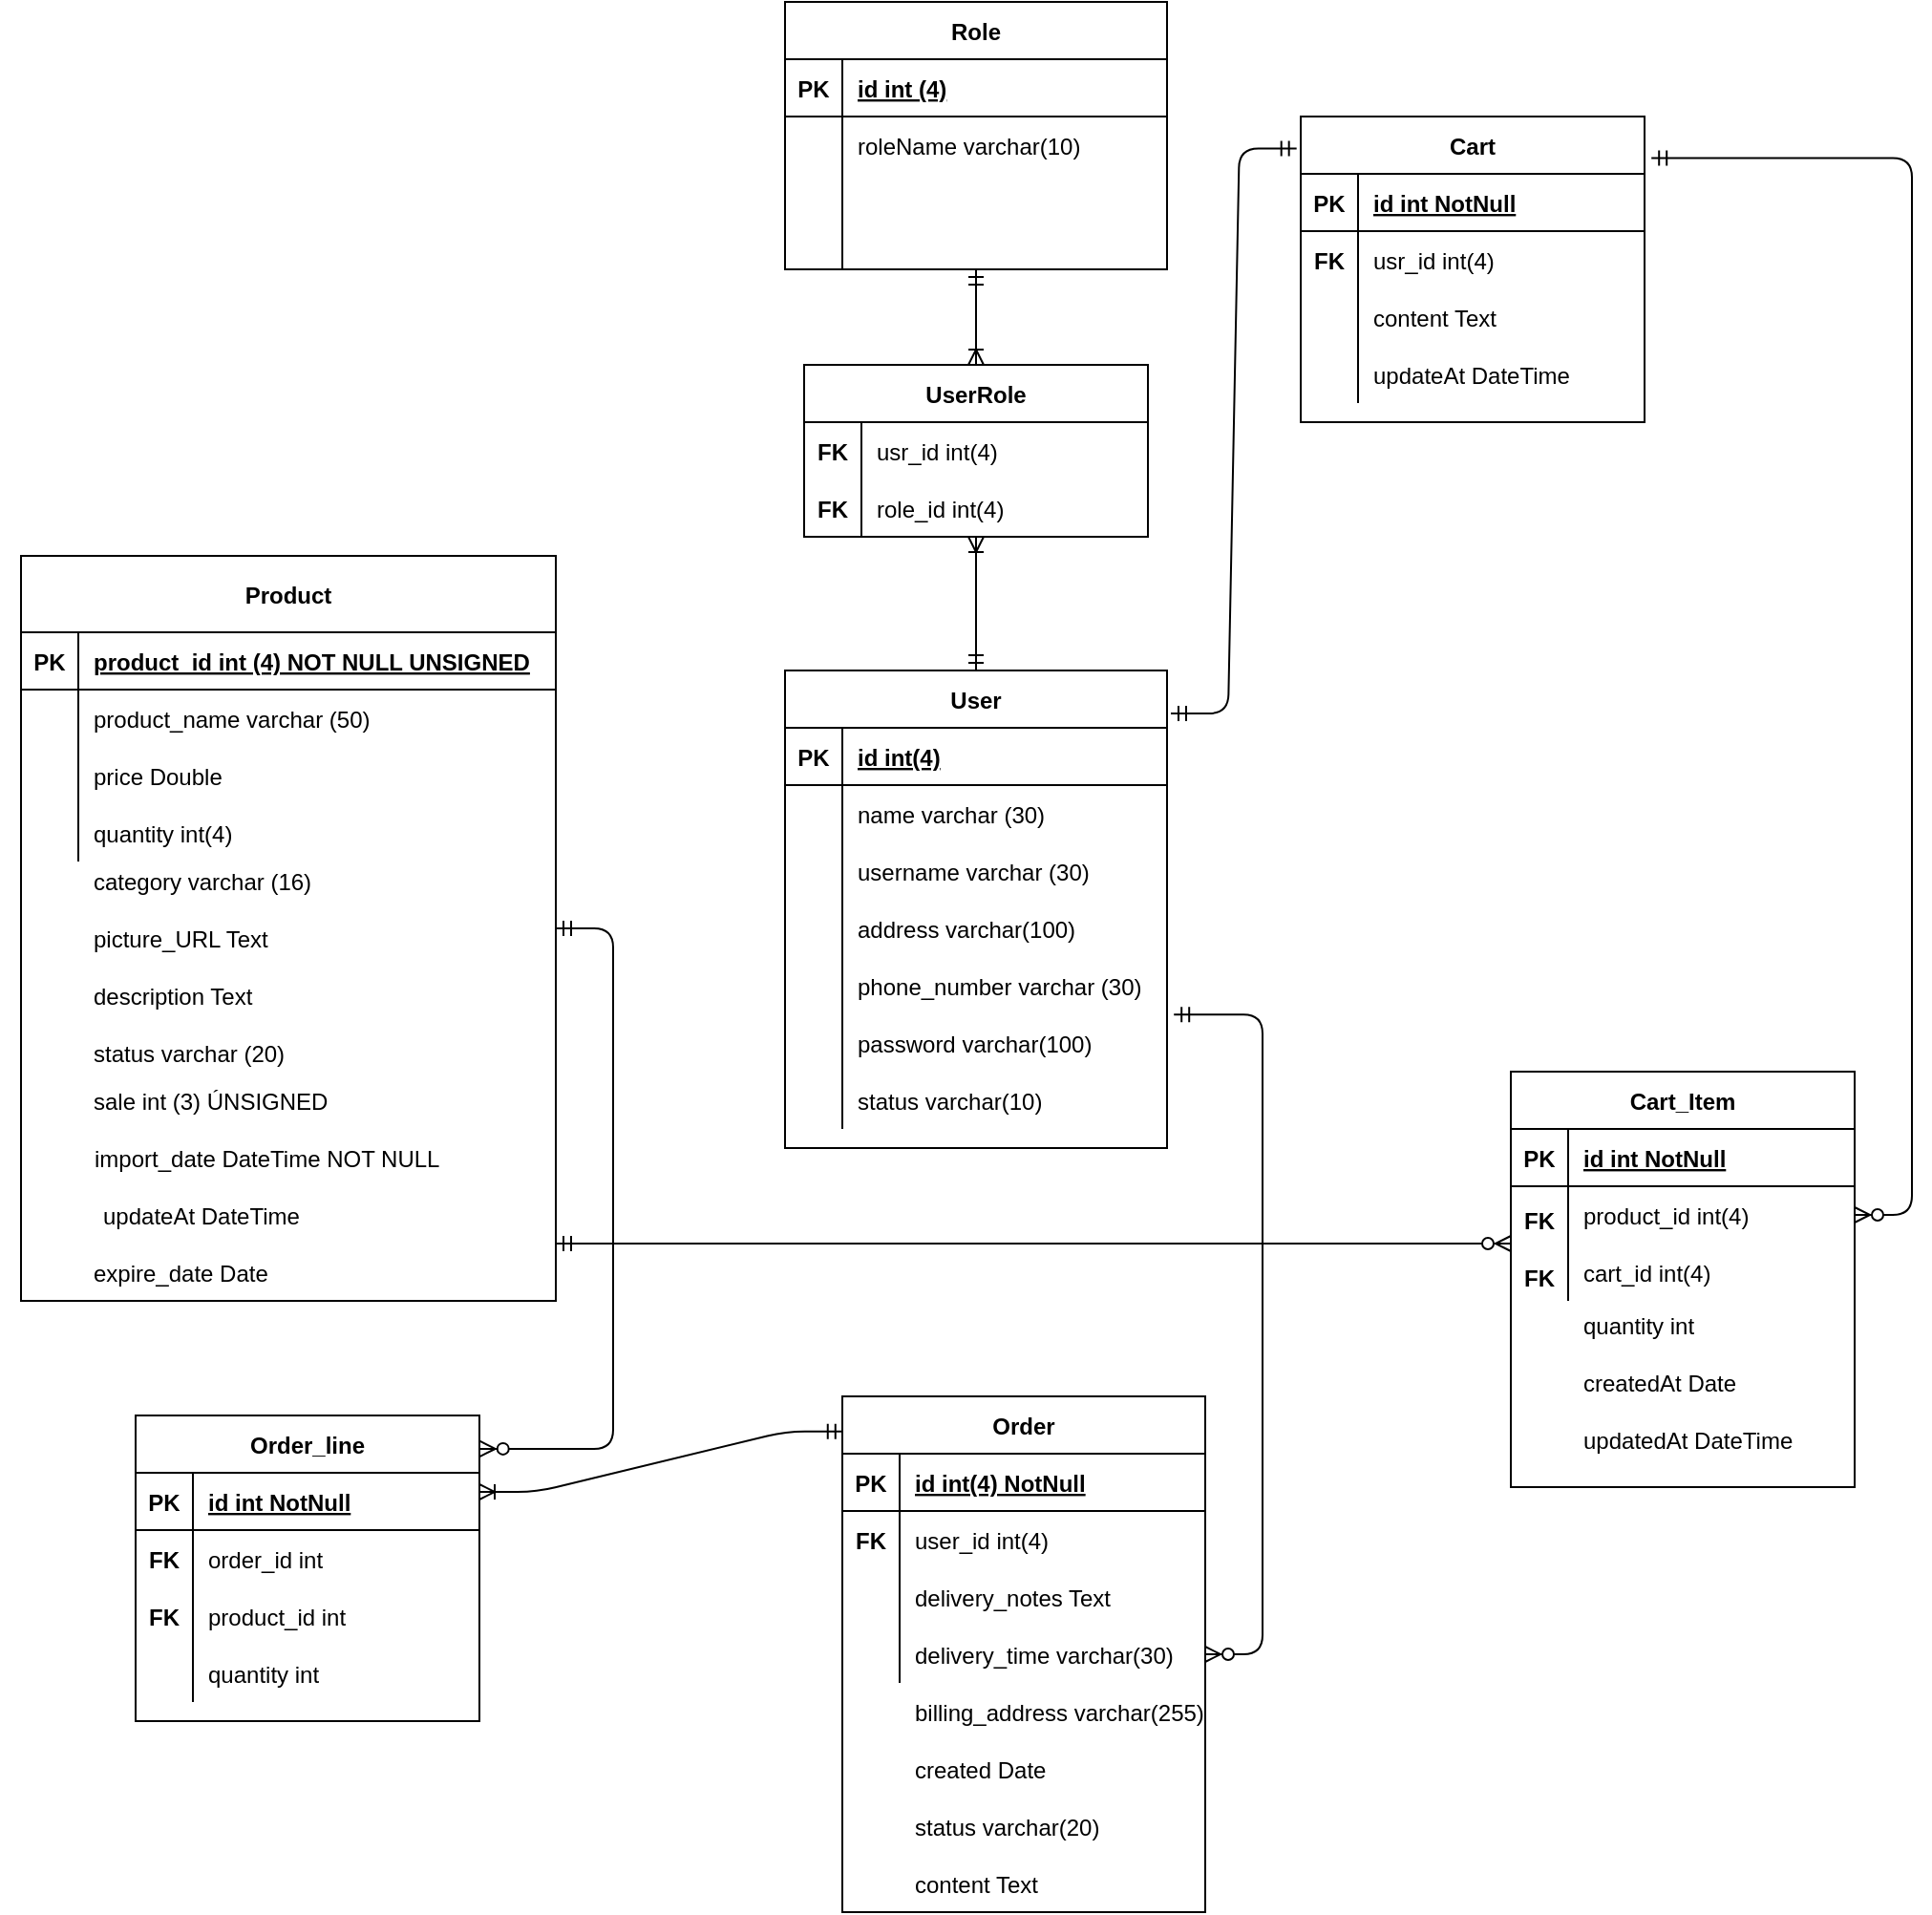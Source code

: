 <mxfile version="14.4.8" type="github">
  <diagram id="0-J5RG3UYTVKZQoFmTak" name="Page-1">
    <mxGraphModel dx="828" dy="363" grid="1" gridSize="10" guides="1" tooltips="1" connect="1" arrows="1" fold="1" page="1" pageScale="1" pageWidth="850" pageHeight="1100" math="0" shadow="0">
      <root>
        <mxCell id="0" />
        <mxCell id="1" parent="0" />
        <mxCell id="uGrmN0lt_vAjJPZEbHZI-1" value="UserRole" style="shape=table;startSize=30;container=1;collapsible=1;childLayout=tableLayout;fixedRows=1;rowLines=0;fontStyle=1;align=center;resizeLast=1;" parent="1" vertex="1">
          <mxGeometry x="550" y="260" width="180" height="90" as="geometry" />
        </mxCell>
        <mxCell id="uGrmN0lt_vAjJPZEbHZI-2" value="" style="shape=partialRectangle;collapsible=0;dropTarget=0;pointerEvents=0;fillColor=none;top=0;left=0;bottom=0;right=0;points=[[0,0.5],[1,0.5]];portConstraint=eastwest;" parent="uGrmN0lt_vAjJPZEbHZI-1" vertex="1">
          <mxGeometry y="30" width="180" height="30" as="geometry" />
        </mxCell>
        <mxCell id="uGrmN0lt_vAjJPZEbHZI-3" value="" style="shape=partialRectangle;connectable=0;fillColor=none;top=0;left=0;bottom=0;right=0;editable=1;overflow=hidden;" parent="uGrmN0lt_vAjJPZEbHZI-2" vertex="1">
          <mxGeometry width="30" height="30" as="geometry" />
        </mxCell>
        <mxCell id="uGrmN0lt_vAjJPZEbHZI-4" value="usr_id int(4)" style="shape=partialRectangle;connectable=0;fillColor=none;top=0;left=0;bottom=0;right=0;align=left;spacingLeft=6;overflow=hidden;" parent="uGrmN0lt_vAjJPZEbHZI-2" vertex="1">
          <mxGeometry x="30" width="150" height="30" as="geometry" />
        </mxCell>
        <mxCell id="uGrmN0lt_vAjJPZEbHZI-5" value="" style="shape=partialRectangle;collapsible=0;dropTarget=0;pointerEvents=0;fillColor=none;top=0;left=0;bottom=0;right=0;points=[[0,0.5],[1,0.5]];portConstraint=eastwest;" parent="uGrmN0lt_vAjJPZEbHZI-1" vertex="1">
          <mxGeometry y="60" width="180" height="30" as="geometry" />
        </mxCell>
        <mxCell id="uGrmN0lt_vAjJPZEbHZI-6" value="" style="shape=partialRectangle;connectable=0;fillColor=none;top=0;left=0;bottom=0;right=0;editable=1;overflow=hidden;" parent="uGrmN0lt_vAjJPZEbHZI-5" vertex="1">
          <mxGeometry width="30" height="30" as="geometry" />
        </mxCell>
        <mxCell id="uGrmN0lt_vAjJPZEbHZI-7" value="role_id int(4)" style="shape=partialRectangle;connectable=0;fillColor=none;top=0;left=0;bottom=0;right=0;align=left;spacingLeft=6;overflow=hidden;" parent="uGrmN0lt_vAjJPZEbHZI-5" vertex="1">
          <mxGeometry x="30" width="150" height="30" as="geometry" />
        </mxCell>
        <mxCell id="uGrmN0lt_vAjJPZEbHZI-8" value="User" style="shape=table;startSize=30;container=1;collapsible=1;childLayout=tableLayout;fixedRows=1;rowLines=0;fontStyle=1;align=center;resizeLast=1;" parent="1" vertex="1">
          <mxGeometry x="540" y="420" width="200" height="250" as="geometry" />
        </mxCell>
        <mxCell id="uGrmN0lt_vAjJPZEbHZI-9" value="" style="shape=partialRectangle;collapsible=0;dropTarget=0;pointerEvents=0;fillColor=none;top=0;left=0;bottom=1;right=0;points=[[0,0.5],[1,0.5]];portConstraint=eastwest;" parent="uGrmN0lt_vAjJPZEbHZI-8" vertex="1">
          <mxGeometry y="30" width="200" height="30" as="geometry" />
        </mxCell>
        <mxCell id="uGrmN0lt_vAjJPZEbHZI-10" value="PK" style="shape=partialRectangle;connectable=0;fillColor=none;top=0;left=0;bottom=0;right=0;fontStyle=1;overflow=hidden;" parent="uGrmN0lt_vAjJPZEbHZI-9" vertex="1">
          <mxGeometry width="30" height="30" as="geometry" />
        </mxCell>
        <mxCell id="uGrmN0lt_vAjJPZEbHZI-11" value="id int(4)" style="shape=partialRectangle;connectable=0;fillColor=none;top=0;left=0;bottom=0;right=0;align=left;spacingLeft=6;fontStyle=5;overflow=hidden;" parent="uGrmN0lt_vAjJPZEbHZI-9" vertex="1">
          <mxGeometry x="30" width="170" height="30" as="geometry" />
        </mxCell>
        <mxCell id="uGrmN0lt_vAjJPZEbHZI-12" value="" style="shape=partialRectangle;collapsible=0;dropTarget=0;pointerEvents=0;fillColor=none;top=0;left=0;bottom=0;right=0;points=[[0,0.5],[1,0.5]];portConstraint=eastwest;" parent="uGrmN0lt_vAjJPZEbHZI-8" vertex="1">
          <mxGeometry y="60" width="200" height="30" as="geometry" />
        </mxCell>
        <mxCell id="uGrmN0lt_vAjJPZEbHZI-13" value="" style="shape=partialRectangle;connectable=0;fillColor=none;top=0;left=0;bottom=0;right=0;editable=1;overflow=hidden;" parent="uGrmN0lt_vAjJPZEbHZI-12" vertex="1">
          <mxGeometry width="30" height="30" as="geometry" />
        </mxCell>
        <mxCell id="uGrmN0lt_vAjJPZEbHZI-14" value="name varchar (30)" style="shape=partialRectangle;connectable=0;fillColor=none;top=0;left=0;bottom=0;right=0;align=left;spacingLeft=6;overflow=hidden;" parent="uGrmN0lt_vAjJPZEbHZI-12" vertex="1">
          <mxGeometry x="30" width="170" height="30" as="geometry" />
        </mxCell>
        <mxCell id="GQLAzm2KaXVnnok6Bk7_-1" value="" style="shape=partialRectangle;collapsible=0;dropTarget=0;pointerEvents=0;fillColor=none;top=0;left=0;bottom=0;right=0;points=[[0,0.5],[1,0.5]];portConstraint=eastwest;" vertex="1" parent="uGrmN0lt_vAjJPZEbHZI-8">
          <mxGeometry y="90" width="200" height="30" as="geometry" />
        </mxCell>
        <mxCell id="GQLAzm2KaXVnnok6Bk7_-2" value="" style="shape=partialRectangle;connectable=0;fillColor=none;top=0;left=0;bottom=0;right=0;editable=1;overflow=hidden;" vertex="1" parent="GQLAzm2KaXVnnok6Bk7_-1">
          <mxGeometry width="30" height="30" as="geometry" />
        </mxCell>
        <mxCell id="GQLAzm2KaXVnnok6Bk7_-3" value="username varchar (30)" style="shape=partialRectangle;connectable=0;fillColor=none;top=0;left=0;bottom=0;right=0;align=left;spacingLeft=6;overflow=hidden;" vertex="1" parent="GQLAzm2KaXVnnok6Bk7_-1">
          <mxGeometry x="30" width="170" height="30" as="geometry" />
        </mxCell>
        <mxCell id="uGrmN0lt_vAjJPZEbHZI-15" value="" style="shape=partialRectangle;collapsible=0;dropTarget=0;pointerEvents=0;fillColor=none;top=0;left=0;bottom=0;right=0;points=[[0,0.5],[1,0.5]];portConstraint=eastwest;" parent="uGrmN0lt_vAjJPZEbHZI-8" vertex="1">
          <mxGeometry y="120" width="200" height="30" as="geometry" />
        </mxCell>
        <mxCell id="uGrmN0lt_vAjJPZEbHZI-16" value="" style="shape=partialRectangle;connectable=0;fillColor=none;top=0;left=0;bottom=0;right=0;editable=1;overflow=hidden;" parent="uGrmN0lt_vAjJPZEbHZI-15" vertex="1">
          <mxGeometry width="30" height="30" as="geometry" />
        </mxCell>
        <mxCell id="uGrmN0lt_vAjJPZEbHZI-17" value="address varchar(100)" style="shape=partialRectangle;connectable=0;fillColor=none;top=0;left=0;bottom=0;right=0;align=left;spacingLeft=6;overflow=hidden;" parent="uGrmN0lt_vAjJPZEbHZI-15" vertex="1">
          <mxGeometry x="30" width="170" height="30" as="geometry" />
        </mxCell>
        <mxCell id="uGrmN0lt_vAjJPZEbHZI-18" value="" style="shape=partialRectangle;collapsible=0;dropTarget=0;pointerEvents=0;fillColor=none;top=0;left=0;bottom=0;right=0;points=[[0,0.5],[1,0.5]];portConstraint=eastwest;" parent="uGrmN0lt_vAjJPZEbHZI-8" vertex="1">
          <mxGeometry y="150" width="200" height="30" as="geometry" />
        </mxCell>
        <mxCell id="uGrmN0lt_vAjJPZEbHZI-19" value="" style="shape=partialRectangle;connectable=0;fillColor=none;top=0;left=0;bottom=0;right=0;editable=1;overflow=hidden;" parent="uGrmN0lt_vAjJPZEbHZI-18" vertex="1">
          <mxGeometry width="30" height="30" as="geometry" />
        </mxCell>
        <mxCell id="uGrmN0lt_vAjJPZEbHZI-20" value="phone_number varchar (30)" style="shape=partialRectangle;connectable=0;fillColor=none;top=0;left=0;bottom=0;right=0;align=left;spacingLeft=6;overflow=hidden;" parent="uGrmN0lt_vAjJPZEbHZI-18" vertex="1">
          <mxGeometry x="30" width="170" height="30" as="geometry" />
        </mxCell>
        <mxCell id="GQLAzm2KaXVnnok6Bk7_-4" value="" style="shape=partialRectangle;collapsible=0;dropTarget=0;pointerEvents=0;fillColor=none;top=0;left=0;bottom=0;right=0;points=[[0,0.5],[1,0.5]];portConstraint=eastwest;" vertex="1" parent="uGrmN0lt_vAjJPZEbHZI-8">
          <mxGeometry y="180" width="200" height="30" as="geometry" />
        </mxCell>
        <mxCell id="GQLAzm2KaXVnnok6Bk7_-5" value="" style="shape=partialRectangle;connectable=0;fillColor=none;top=0;left=0;bottom=0;right=0;editable=1;overflow=hidden;" vertex="1" parent="GQLAzm2KaXVnnok6Bk7_-4">
          <mxGeometry width="30" height="30" as="geometry" />
        </mxCell>
        <mxCell id="GQLAzm2KaXVnnok6Bk7_-6" value="password varchar(100)" style="shape=partialRectangle;connectable=0;fillColor=none;top=0;left=0;bottom=0;right=0;align=left;spacingLeft=6;overflow=hidden;" vertex="1" parent="GQLAzm2KaXVnnok6Bk7_-4">
          <mxGeometry x="30" width="170" height="30" as="geometry" />
        </mxCell>
        <mxCell id="GQLAzm2KaXVnnok6Bk7_-7" value="" style="shape=partialRectangle;collapsible=0;dropTarget=0;pointerEvents=0;fillColor=none;top=0;left=0;bottom=0;right=0;points=[[0,0.5],[1,0.5]];portConstraint=eastwest;" vertex="1" parent="uGrmN0lt_vAjJPZEbHZI-8">
          <mxGeometry y="210" width="200" height="30" as="geometry" />
        </mxCell>
        <mxCell id="GQLAzm2KaXVnnok6Bk7_-8" value="" style="shape=partialRectangle;connectable=0;fillColor=none;top=0;left=0;bottom=0;right=0;editable=1;overflow=hidden;" vertex="1" parent="GQLAzm2KaXVnnok6Bk7_-7">
          <mxGeometry width="30" height="30" as="geometry" />
        </mxCell>
        <mxCell id="GQLAzm2KaXVnnok6Bk7_-9" value="status varchar(10)" style="shape=partialRectangle;connectable=0;fillColor=none;top=0;left=0;bottom=0;right=0;align=left;spacingLeft=6;overflow=hidden;" vertex="1" parent="GQLAzm2KaXVnnok6Bk7_-7">
          <mxGeometry x="30" width="170" height="30" as="geometry" />
        </mxCell>
        <mxCell id="uGrmN0lt_vAjJPZEbHZI-21" value="Product" style="shape=table;startSize=40;container=1;collapsible=1;childLayout=tableLayout;fixedRows=1;rowLines=0;fontStyle=1;align=center;resizeLast=1;" parent="1" vertex="1">
          <mxGeometry x="140" y="360" width="280" height="390" as="geometry" />
        </mxCell>
        <mxCell id="uGrmN0lt_vAjJPZEbHZI-22" value="" style="shape=partialRectangle;collapsible=0;dropTarget=0;pointerEvents=0;fillColor=none;top=0;left=0;bottom=1;right=0;points=[[0,0.5],[1,0.5]];portConstraint=eastwest;" parent="uGrmN0lt_vAjJPZEbHZI-21" vertex="1">
          <mxGeometry y="40" width="280" height="30" as="geometry" />
        </mxCell>
        <mxCell id="uGrmN0lt_vAjJPZEbHZI-23" value="PK" style="shape=partialRectangle;connectable=0;fillColor=none;top=0;left=0;bottom=0;right=0;fontStyle=1;overflow=hidden;" parent="uGrmN0lt_vAjJPZEbHZI-22" vertex="1">
          <mxGeometry width="30" height="30" as="geometry" />
        </mxCell>
        <mxCell id="uGrmN0lt_vAjJPZEbHZI-24" value="product_id int (4) NOT NULL UNSIGNED" style="shape=partialRectangle;connectable=0;fillColor=none;top=0;left=0;bottom=0;right=0;align=left;spacingLeft=6;fontStyle=5;overflow=hidden;" parent="uGrmN0lt_vAjJPZEbHZI-22" vertex="1">
          <mxGeometry x="30" width="250" height="30" as="geometry" />
        </mxCell>
        <mxCell id="uGrmN0lt_vAjJPZEbHZI-25" value="" style="shape=partialRectangle;collapsible=0;dropTarget=0;pointerEvents=0;fillColor=none;top=0;left=0;bottom=0;right=0;points=[[0,0.5],[1,0.5]];portConstraint=eastwest;" parent="uGrmN0lt_vAjJPZEbHZI-21" vertex="1">
          <mxGeometry y="70" width="280" height="30" as="geometry" />
        </mxCell>
        <mxCell id="uGrmN0lt_vAjJPZEbHZI-26" value="" style="shape=partialRectangle;connectable=0;fillColor=none;top=0;left=0;bottom=0;right=0;editable=1;overflow=hidden;" parent="uGrmN0lt_vAjJPZEbHZI-25" vertex="1">
          <mxGeometry width="30" height="30" as="geometry" />
        </mxCell>
        <mxCell id="uGrmN0lt_vAjJPZEbHZI-27" value="product_name varchar (50)" style="shape=partialRectangle;connectable=0;fillColor=none;top=0;left=0;bottom=0;right=0;align=left;spacingLeft=6;overflow=hidden;" parent="uGrmN0lt_vAjJPZEbHZI-25" vertex="1">
          <mxGeometry x="30" width="250" height="30" as="geometry" />
        </mxCell>
        <mxCell id="uGrmN0lt_vAjJPZEbHZI-28" value="" style="shape=partialRectangle;collapsible=0;dropTarget=0;pointerEvents=0;fillColor=none;top=0;left=0;bottom=0;right=0;points=[[0,0.5],[1,0.5]];portConstraint=eastwest;" parent="uGrmN0lt_vAjJPZEbHZI-21" vertex="1">
          <mxGeometry y="100" width="280" height="30" as="geometry" />
        </mxCell>
        <mxCell id="uGrmN0lt_vAjJPZEbHZI-29" value="" style="shape=partialRectangle;connectable=0;fillColor=none;top=0;left=0;bottom=0;right=0;editable=1;overflow=hidden;" parent="uGrmN0lt_vAjJPZEbHZI-28" vertex="1">
          <mxGeometry width="30" height="30" as="geometry" />
        </mxCell>
        <mxCell id="uGrmN0lt_vAjJPZEbHZI-30" value="price Double" style="shape=partialRectangle;connectable=0;fillColor=none;top=0;left=0;bottom=0;right=0;align=left;spacingLeft=6;overflow=hidden;" parent="uGrmN0lt_vAjJPZEbHZI-28" vertex="1">
          <mxGeometry x="30" width="250" height="30" as="geometry" />
        </mxCell>
        <mxCell id="uGrmN0lt_vAjJPZEbHZI-31" value="" style="shape=partialRectangle;collapsible=0;dropTarget=0;pointerEvents=0;fillColor=none;top=0;left=0;bottom=0;right=0;points=[[0,0.5],[1,0.5]];portConstraint=eastwest;" parent="uGrmN0lt_vAjJPZEbHZI-21" vertex="1">
          <mxGeometry y="130" width="280" height="30" as="geometry" />
        </mxCell>
        <mxCell id="uGrmN0lt_vAjJPZEbHZI-32" value="" style="shape=partialRectangle;connectable=0;fillColor=none;top=0;left=0;bottom=0;right=0;editable=1;overflow=hidden;" parent="uGrmN0lt_vAjJPZEbHZI-31" vertex="1">
          <mxGeometry width="30" height="30" as="geometry" />
        </mxCell>
        <mxCell id="uGrmN0lt_vAjJPZEbHZI-33" value="quantity int(4)" style="shape=partialRectangle;connectable=0;fillColor=none;top=0;left=0;bottom=0;right=0;align=left;spacingLeft=6;overflow=hidden;" parent="uGrmN0lt_vAjJPZEbHZI-31" vertex="1">
          <mxGeometry x="30" width="250" height="30" as="geometry" />
        </mxCell>
        <mxCell id="uGrmN0lt_vAjJPZEbHZI-34" value="" style="shape=partialRectangle;collapsible=0;dropTarget=0;pointerEvents=0;fillColor=none;top=0;left=0;bottom=0;right=0;points=[[0,0.5],[1,0.5]];portConstraint=eastwest;" parent="1" vertex="1">
          <mxGeometry x="140" y="515" width="200" height="30" as="geometry" />
        </mxCell>
        <mxCell id="uGrmN0lt_vAjJPZEbHZI-35" value="" style="shape=partialRectangle;connectable=0;fillColor=none;top=0;left=0;bottom=0;right=0;editable=1;overflow=hidden;" parent="uGrmN0lt_vAjJPZEbHZI-34" vertex="1">
          <mxGeometry width="30" height="30" as="geometry" />
        </mxCell>
        <mxCell id="uGrmN0lt_vAjJPZEbHZI-36" value="category varchar (16)" style="shape=partialRectangle;connectable=0;fillColor=none;top=0;left=0;bottom=0;right=0;align=left;spacingLeft=6;overflow=hidden;" parent="uGrmN0lt_vAjJPZEbHZI-34" vertex="1">
          <mxGeometry x="30" width="170" height="30" as="geometry" />
        </mxCell>
        <mxCell id="uGrmN0lt_vAjJPZEbHZI-37" value="" style="shape=partialRectangle;collapsible=0;dropTarget=0;pointerEvents=0;fillColor=none;top=0;left=0;bottom=0;right=0;points=[[0,0.5],[1,0.5]];portConstraint=eastwest;" parent="1" vertex="1">
          <mxGeometry x="130" y="660" width="270" height="30" as="geometry" />
        </mxCell>
        <mxCell id="uGrmN0lt_vAjJPZEbHZI-38" value="" style="shape=partialRectangle;connectable=0;fillColor=none;top=0;left=0;bottom=0;right=0;editable=1;overflow=hidden;" parent="uGrmN0lt_vAjJPZEbHZI-37" vertex="1">
          <mxGeometry width="40.5" height="30" as="geometry" />
        </mxCell>
        <mxCell id="uGrmN0lt_vAjJPZEbHZI-39" value="import_date DateTime NOT NULL" style="shape=partialRectangle;connectable=0;fillColor=none;top=0;left=0;bottom=0;right=0;align=left;spacingLeft=6;overflow=hidden;" parent="uGrmN0lt_vAjJPZEbHZI-37" vertex="1">
          <mxGeometry x="40.5" width="229.5" height="30" as="geometry" />
        </mxCell>
        <mxCell id="uGrmN0lt_vAjJPZEbHZI-40" value="" style="shape=partialRectangle;collapsible=0;dropTarget=0;pointerEvents=0;fillColor=none;top=0;left=0;bottom=0;right=0;points=[[0,0.5],[1,0.5]];portConstraint=eastwest;" parent="1" vertex="1">
          <mxGeometry x="140" y="720" width="200" height="30" as="geometry" />
        </mxCell>
        <mxCell id="uGrmN0lt_vAjJPZEbHZI-41" value="" style="shape=partialRectangle;connectable=0;fillColor=none;top=0;left=0;bottom=0;right=0;editable=1;overflow=hidden;" parent="uGrmN0lt_vAjJPZEbHZI-40" vertex="1">
          <mxGeometry width="30" height="30" as="geometry" />
        </mxCell>
        <mxCell id="uGrmN0lt_vAjJPZEbHZI-42" value="expire_date Date" style="shape=partialRectangle;connectable=0;fillColor=none;top=0;left=0;bottom=0;right=0;align=left;spacingLeft=6;overflow=hidden;" parent="uGrmN0lt_vAjJPZEbHZI-40" vertex="1">
          <mxGeometry x="30" width="170" height="30" as="geometry" />
        </mxCell>
        <mxCell id="uGrmN0lt_vAjJPZEbHZI-43" value="" style="shape=partialRectangle;collapsible=0;dropTarget=0;pointerEvents=0;fillColor=none;top=0;left=0;bottom=0;right=0;points=[[0,0.5],[1,0.5]];portConstraint=eastwest;" parent="1" vertex="1">
          <mxGeometry x="140" y="665" width="200" height="30" as="geometry" />
        </mxCell>
        <mxCell id="uGrmN0lt_vAjJPZEbHZI-44" value="" style="shape=partialRectangle;connectable=0;fillColor=none;top=0;left=0;bottom=0;right=0;editable=1;overflow=hidden;" parent="uGrmN0lt_vAjJPZEbHZI-43" vertex="1">
          <mxGeometry width="30" height="30" as="geometry" />
        </mxCell>
        <mxCell id="uGrmN0lt_vAjJPZEbHZI-45" value="Order" style="shape=table;startSize=30;container=1;collapsible=1;childLayout=tableLayout;fixedRows=1;rowLines=0;fontStyle=1;align=center;resizeLast=1;" parent="1" vertex="1">
          <mxGeometry x="570" y="800" width="190" height="270" as="geometry" />
        </mxCell>
        <mxCell id="uGrmN0lt_vAjJPZEbHZI-46" value="" style="shape=partialRectangle;collapsible=0;dropTarget=0;pointerEvents=0;fillColor=none;top=0;left=0;bottom=1;right=0;points=[[0,0.5],[1,0.5]];portConstraint=eastwest;" parent="uGrmN0lt_vAjJPZEbHZI-45" vertex="1">
          <mxGeometry y="30" width="190" height="30" as="geometry" />
        </mxCell>
        <mxCell id="uGrmN0lt_vAjJPZEbHZI-47" value="PK" style="shape=partialRectangle;connectable=0;fillColor=none;top=0;left=0;bottom=0;right=0;fontStyle=1;overflow=hidden;" parent="uGrmN0lt_vAjJPZEbHZI-46" vertex="1">
          <mxGeometry width="30" height="30" as="geometry" />
        </mxCell>
        <mxCell id="uGrmN0lt_vAjJPZEbHZI-48" value="id int(4) NotNull" style="shape=partialRectangle;connectable=0;fillColor=none;top=0;left=0;bottom=0;right=0;align=left;spacingLeft=6;fontStyle=5;overflow=hidden;" parent="uGrmN0lt_vAjJPZEbHZI-46" vertex="1">
          <mxGeometry x="30" width="160" height="30" as="geometry" />
        </mxCell>
        <mxCell id="uGrmN0lt_vAjJPZEbHZI-49" value="" style="shape=partialRectangle;collapsible=0;dropTarget=0;pointerEvents=0;fillColor=none;top=0;left=0;bottom=0;right=0;points=[[0,0.5],[1,0.5]];portConstraint=eastwest;" parent="uGrmN0lt_vAjJPZEbHZI-45" vertex="1">
          <mxGeometry y="60" width="190" height="30" as="geometry" />
        </mxCell>
        <mxCell id="uGrmN0lt_vAjJPZEbHZI-50" value="" style="shape=partialRectangle;connectable=0;fillColor=none;top=0;left=0;bottom=0;right=0;editable=1;overflow=hidden;" parent="uGrmN0lt_vAjJPZEbHZI-49" vertex="1">
          <mxGeometry width="30" height="30" as="geometry" />
        </mxCell>
        <mxCell id="uGrmN0lt_vAjJPZEbHZI-51" value="user_id int(4)" style="shape=partialRectangle;connectable=0;fillColor=none;top=0;left=0;bottom=0;right=0;align=left;spacingLeft=6;overflow=hidden;" parent="uGrmN0lt_vAjJPZEbHZI-49" vertex="1">
          <mxGeometry x="30" width="160" height="30" as="geometry" />
        </mxCell>
        <mxCell id="uGrmN0lt_vAjJPZEbHZI-52" value="" style="shape=partialRectangle;collapsible=0;dropTarget=0;pointerEvents=0;fillColor=none;top=0;left=0;bottom=0;right=0;points=[[0,0.5],[1,0.5]];portConstraint=eastwest;" parent="uGrmN0lt_vAjJPZEbHZI-45" vertex="1">
          <mxGeometry y="90" width="190" height="30" as="geometry" />
        </mxCell>
        <mxCell id="uGrmN0lt_vAjJPZEbHZI-53" value="" style="shape=partialRectangle;connectable=0;fillColor=none;top=0;left=0;bottom=0;right=0;editable=1;overflow=hidden;" parent="uGrmN0lt_vAjJPZEbHZI-52" vertex="1">
          <mxGeometry width="30" height="30" as="geometry" />
        </mxCell>
        <mxCell id="uGrmN0lt_vAjJPZEbHZI-54" value="delivery_notes Text" style="shape=partialRectangle;connectable=0;fillColor=none;top=0;left=0;bottom=0;right=0;align=left;spacingLeft=6;overflow=hidden;" parent="uGrmN0lt_vAjJPZEbHZI-52" vertex="1">
          <mxGeometry x="30" width="160" height="30" as="geometry" />
        </mxCell>
        <mxCell id="uGrmN0lt_vAjJPZEbHZI-55" value="" style="shape=partialRectangle;collapsible=0;dropTarget=0;pointerEvents=0;fillColor=none;top=0;left=0;bottom=0;right=0;points=[[0,0.5],[1,0.5]];portConstraint=eastwest;" parent="uGrmN0lt_vAjJPZEbHZI-45" vertex="1">
          <mxGeometry y="120" width="190" height="30" as="geometry" />
        </mxCell>
        <mxCell id="uGrmN0lt_vAjJPZEbHZI-56" value="" style="shape=partialRectangle;connectable=0;fillColor=none;top=0;left=0;bottom=0;right=0;editable=1;overflow=hidden;" parent="uGrmN0lt_vAjJPZEbHZI-55" vertex="1">
          <mxGeometry width="30" height="30" as="geometry" />
        </mxCell>
        <mxCell id="uGrmN0lt_vAjJPZEbHZI-57" value="delivery_time varchar(30)" style="shape=partialRectangle;connectable=0;fillColor=none;top=0;left=0;bottom=0;right=0;align=left;spacingLeft=6;overflow=hidden;" parent="uGrmN0lt_vAjJPZEbHZI-55" vertex="1">
          <mxGeometry x="30" width="160" height="30" as="geometry" />
        </mxCell>
        <mxCell id="uGrmN0lt_vAjJPZEbHZI-58" value="" style="shape=partialRectangle;collapsible=0;dropTarget=0;pointerEvents=0;fillColor=none;top=0;left=0;bottom=0;right=0;points=[[0,0.5],[1,0.5]];portConstraint=eastwest;" parent="1" vertex="1">
          <mxGeometry x="570" y="980" width="190" height="30" as="geometry" />
        </mxCell>
        <mxCell id="uGrmN0lt_vAjJPZEbHZI-59" value="" style="shape=partialRectangle;connectable=0;fillColor=none;top=0;left=0;bottom=0;right=0;editable=1;overflow=hidden;" parent="uGrmN0lt_vAjJPZEbHZI-58" vertex="1">
          <mxGeometry width="30" height="30" as="geometry" />
        </mxCell>
        <mxCell id="uGrmN0lt_vAjJPZEbHZI-60" value="created Date" style="shape=partialRectangle;connectable=0;fillColor=none;top=0;left=0;bottom=0;right=0;align=left;spacingLeft=6;overflow=hidden;" parent="uGrmN0lt_vAjJPZEbHZI-58" vertex="1">
          <mxGeometry x="30" width="160" height="30" as="geometry" />
        </mxCell>
        <mxCell id="uGrmN0lt_vAjJPZEbHZI-61" value="Cart" style="shape=table;startSize=30;container=1;collapsible=1;childLayout=tableLayout;fixedRows=1;rowLines=0;fontStyle=1;align=center;resizeLast=1;" parent="1" vertex="1">
          <mxGeometry x="810" y="130" width="180" height="160" as="geometry" />
        </mxCell>
        <mxCell id="uGrmN0lt_vAjJPZEbHZI-62" value="" style="shape=partialRectangle;collapsible=0;dropTarget=0;pointerEvents=0;fillColor=none;top=0;left=0;bottom=1;right=0;points=[[0,0.5],[1,0.5]];portConstraint=eastwest;" parent="uGrmN0lt_vAjJPZEbHZI-61" vertex="1">
          <mxGeometry y="30" width="180" height="30" as="geometry" />
        </mxCell>
        <mxCell id="uGrmN0lt_vAjJPZEbHZI-63" value="PK" style="shape=partialRectangle;connectable=0;fillColor=none;top=0;left=0;bottom=0;right=0;fontStyle=1;overflow=hidden;" parent="uGrmN0lt_vAjJPZEbHZI-62" vertex="1">
          <mxGeometry width="30" height="30" as="geometry" />
        </mxCell>
        <mxCell id="uGrmN0lt_vAjJPZEbHZI-64" value="id int NotNull" style="shape=partialRectangle;connectable=0;fillColor=none;top=0;left=0;bottom=0;right=0;align=left;spacingLeft=6;fontStyle=5;overflow=hidden;" parent="uGrmN0lt_vAjJPZEbHZI-62" vertex="1">
          <mxGeometry x="30" width="150" height="30" as="geometry" />
        </mxCell>
        <mxCell id="uGrmN0lt_vAjJPZEbHZI-65" value="" style="shape=partialRectangle;collapsible=0;dropTarget=0;pointerEvents=0;fillColor=none;top=0;left=0;bottom=0;right=0;points=[[0,0.5],[1,0.5]];portConstraint=eastwest;" parent="uGrmN0lt_vAjJPZEbHZI-61" vertex="1">
          <mxGeometry y="60" width="180" height="30" as="geometry" />
        </mxCell>
        <mxCell id="uGrmN0lt_vAjJPZEbHZI-66" value="" style="shape=partialRectangle;connectable=0;fillColor=none;top=0;left=0;bottom=0;right=0;editable=1;overflow=hidden;" parent="uGrmN0lt_vAjJPZEbHZI-65" vertex="1">
          <mxGeometry width="30" height="30" as="geometry" />
        </mxCell>
        <mxCell id="uGrmN0lt_vAjJPZEbHZI-67" value="usr_id int(4)" style="shape=partialRectangle;connectable=0;fillColor=none;top=0;left=0;bottom=0;right=0;align=left;spacingLeft=6;overflow=hidden;" parent="uGrmN0lt_vAjJPZEbHZI-65" vertex="1">
          <mxGeometry x="30" width="150" height="30" as="geometry" />
        </mxCell>
        <mxCell id="uGrmN0lt_vAjJPZEbHZI-68" value="" style="shape=partialRectangle;collapsible=0;dropTarget=0;pointerEvents=0;fillColor=none;top=0;left=0;bottom=0;right=0;points=[[0,0.5],[1,0.5]];portConstraint=eastwest;" parent="uGrmN0lt_vAjJPZEbHZI-61" vertex="1">
          <mxGeometry y="90" width="180" height="30" as="geometry" />
        </mxCell>
        <mxCell id="uGrmN0lt_vAjJPZEbHZI-69" value="" style="shape=partialRectangle;connectable=0;fillColor=none;top=0;left=0;bottom=0;right=0;editable=1;overflow=hidden;" parent="uGrmN0lt_vAjJPZEbHZI-68" vertex="1">
          <mxGeometry width="30" height="30" as="geometry" />
        </mxCell>
        <mxCell id="uGrmN0lt_vAjJPZEbHZI-70" value="content Text" style="shape=partialRectangle;connectable=0;fillColor=none;top=0;left=0;bottom=0;right=0;align=left;spacingLeft=6;overflow=hidden;" parent="uGrmN0lt_vAjJPZEbHZI-68" vertex="1">
          <mxGeometry x="30" width="150" height="30" as="geometry" />
        </mxCell>
        <mxCell id="uGrmN0lt_vAjJPZEbHZI-71" value="" style="shape=partialRectangle;collapsible=0;dropTarget=0;pointerEvents=0;fillColor=none;top=0;left=0;bottom=0;right=0;points=[[0,0.5],[1,0.5]];portConstraint=eastwest;" parent="uGrmN0lt_vAjJPZEbHZI-61" vertex="1">
          <mxGeometry y="120" width="180" height="30" as="geometry" />
        </mxCell>
        <mxCell id="uGrmN0lt_vAjJPZEbHZI-72" value="" style="shape=partialRectangle;connectable=0;fillColor=none;top=0;left=0;bottom=0;right=0;editable=1;overflow=hidden;" parent="uGrmN0lt_vAjJPZEbHZI-71" vertex="1">
          <mxGeometry width="30" height="30" as="geometry" />
        </mxCell>
        <mxCell id="uGrmN0lt_vAjJPZEbHZI-73" value="updateAt DateTime" style="shape=partialRectangle;connectable=0;fillColor=none;top=0;left=0;bottom=0;right=0;align=left;spacingLeft=6;overflow=hidden;" parent="uGrmN0lt_vAjJPZEbHZI-71" vertex="1">
          <mxGeometry x="30" width="150" height="30" as="geometry" />
        </mxCell>
        <mxCell id="uGrmN0lt_vAjJPZEbHZI-74" value="Cart_Item" style="shape=table;startSize=30;container=1;collapsible=1;childLayout=tableLayout;fixedRows=1;rowLines=0;fontStyle=1;align=center;resizeLast=1;" parent="1" vertex="1">
          <mxGeometry x="920" y="630" width="180" height="217.5" as="geometry" />
        </mxCell>
        <mxCell id="uGrmN0lt_vAjJPZEbHZI-75" value="" style="shape=partialRectangle;collapsible=0;dropTarget=0;pointerEvents=0;fillColor=none;top=0;left=0;bottom=1;right=0;points=[[0,0.5],[1,0.5]];portConstraint=eastwest;" parent="uGrmN0lt_vAjJPZEbHZI-74" vertex="1">
          <mxGeometry y="30" width="180" height="30" as="geometry" />
        </mxCell>
        <mxCell id="uGrmN0lt_vAjJPZEbHZI-76" value="PK" style="shape=partialRectangle;connectable=0;fillColor=none;top=0;left=0;bottom=0;right=0;fontStyle=1;overflow=hidden;" parent="uGrmN0lt_vAjJPZEbHZI-75" vertex="1">
          <mxGeometry width="30" height="30" as="geometry" />
        </mxCell>
        <mxCell id="uGrmN0lt_vAjJPZEbHZI-77" value="id int NotNull" style="shape=partialRectangle;connectable=0;fillColor=none;top=0;left=0;bottom=0;right=0;align=left;spacingLeft=6;fontStyle=5;overflow=hidden;" parent="uGrmN0lt_vAjJPZEbHZI-75" vertex="1">
          <mxGeometry x="30" width="150" height="30" as="geometry" />
        </mxCell>
        <mxCell id="uGrmN0lt_vAjJPZEbHZI-78" value="" style="shape=partialRectangle;collapsible=0;dropTarget=0;pointerEvents=0;fillColor=none;top=0;left=0;bottom=0;right=0;points=[[0,0.5],[1,0.5]];portConstraint=eastwest;" parent="uGrmN0lt_vAjJPZEbHZI-74" vertex="1">
          <mxGeometry y="60" width="180" height="30" as="geometry" />
        </mxCell>
        <mxCell id="uGrmN0lt_vAjJPZEbHZI-79" value="" style="shape=partialRectangle;connectable=0;fillColor=none;top=0;left=0;bottom=0;right=0;editable=1;overflow=hidden;" parent="uGrmN0lt_vAjJPZEbHZI-78" vertex="1">
          <mxGeometry width="30" height="30" as="geometry" />
        </mxCell>
        <mxCell id="uGrmN0lt_vAjJPZEbHZI-80" value="product_id int(4)" style="shape=partialRectangle;connectable=0;fillColor=none;top=0;left=0;bottom=0;right=0;align=left;spacingLeft=6;overflow=hidden;" parent="uGrmN0lt_vAjJPZEbHZI-78" vertex="1">
          <mxGeometry x="30" width="150" height="30" as="geometry" />
        </mxCell>
        <mxCell id="uGrmN0lt_vAjJPZEbHZI-81" value="" style="shape=partialRectangle;collapsible=0;dropTarget=0;pointerEvents=0;fillColor=none;top=0;left=0;bottom=0;right=0;points=[[0,0.5],[1,0.5]];portConstraint=eastwest;" parent="uGrmN0lt_vAjJPZEbHZI-74" vertex="1">
          <mxGeometry y="90" width="180" height="30" as="geometry" />
        </mxCell>
        <mxCell id="uGrmN0lt_vAjJPZEbHZI-82" value="" style="shape=partialRectangle;connectable=0;fillColor=none;top=0;left=0;bottom=0;right=0;editable=1;overflow=hidden;" parent="uGrmN0lt_vAjJPZEbHZI-81" vertex="1">
          <mxGeometry width="30" height="30" as="geometry" />
        </mxCell>
        <mxCell id="uGrmN0lt_vAjJPZEbHZI-83" value="cart_id int(4)" style="shape=partialRectangle;connectable=0;fillColor=none;top=0;left=0;bottom=0;right=0;align=left;spacingLeft=6;overflow=hidden;" parent="uGrmN0lt_vAjJPZEbHZI-81" vertex="1">
          <mxGeometry x="30" width="150" height="30" as="geometry" />
        </mxCell>
        <mxCell id="uGrmN0lt_vAjJPZEbHZI-84" value="" style="shape=partialRectangle;collapsible=0;dropTarget=0;pointerEvents=0;fillColor=none;top=0;left=0;bottom=0;right=0;points=[[0,0.5],[1,0.5]];portConstraint=eastwest;" parent="1" vertex="1">
          <mxGeometry x="570" y="1010" width="190" height="30" as="geometry" />
        </mxCell>
        <mxCell id="uGrmN0lt_vAjJPZEbHZI-85" value="" style="shape=partialRectangle;connectable=0;fillColor=none;top=0;left=0;bottom=0;right=0;editable=1;overflow=hidden;" parent="uGrmN0lt_vAjJPZEbHZI-84" vertex="1">
          <mxGeometry width="30" height="30" as="geometry" />
        </mxCell>
        <mxCell id="uGrmN0lt_vAjJPZEbHZI-86" value="status varchar(20)" style="shape=partialRectangle;connectable=0;fillColor=none;top=0;left=0;bottom=0;right=0;align=left;spacingLeft=6;overflow=hidden;" parent="uGrmN0lt_vAjJPZEbHZI-84" vertex="1">
          <mxGeometry x="30" width="160" height="30" as="geometry" />
        </mxCell>
        <mxCell id="uGrmN0lt_vAjJPZEbHZI-87" value="" style="shape=partialRectangle;collapsible=0;dropTarget=0;pointerEvents=0;fillColor=none;top=0;left=0;bottom=0;right=0;points=[[0,0.5],[1,0.5]];portConstraint=eastwest;" parent="1" vertex="1">
          <mxGeometry x="920" y="747.5" width="180" height="30" as="geometry" />
        </mxCell>
        <mxCell id="uGrmN0lt_vAjJPZEbHZI-88" value="" style="shape=partialRectangle;connectable=0;fillColor=none;top=0;left=0;bottom=0;right=0;editable=1;overflow=hidden;" parent="uGrmN0lt_vAjJPZEbHZI-87" vertex="1">
          <mxGeometry width="30" height="30" as="geometry" />
        </mxCell>
        <mxCell id="uGrmN0lt_vAjJPZEbHZI-89" value="quantity int" style="shape=partialRectangle;connectable=0;fillColor=none;top=0;left=0;bottom=0;right=0;align=left;spacingLeft=6;overflow=hidden;" parent="uGrmN0lt_vAjJPZEbHZI-87" vertex="1">
          <mxGeometry x="30" width="150" height="30" as="geometry" />
        </mxCell>
        <mxCell id="uGrmN0lt_vAjJPZEbHZI-90" value="" style="shape=partialRectangle;collapsible=0;dropTarget=0;pointerEvents=0;fillColor=none;top=0;left=0;bottom=0;right=0;points=[[0,0.5],[1,0.5]];portConstraint=eastwest;" parent="1" vertex="1">
          <mxGeometry x="920" y="777.5" width="180" height="30" as="geometry" />
        </mxCell>
        <mxCell id="uGrmN0lt_vAjJPZEbHZI-91" value="" style="shape=partialRectangle;connectable=0;fillColor=none;top=0;left=0;bottom=0;right=0;editable=1;overflow=hidden;" parent="uGrmN0lt_vAjJPZEbHZI-90" vertex="1">
          <mxGeometry width="30" height="30" as="geometry" />
        </mxCell>
        <mxCell id="uGrmN0lt_vAjJPZEbHZI-92" value="createdAt Date" style="shape=partialRectangle;connectable=0;fillColor=none;top=0;left=0;bottom=0;right=0;align=left;spacingLeft=6;overflow=hidden;" parent="uGrmN0lt_vAjJPZEbHZI-90" vertex="1">
          <mxGeometry x="30" width="150" height="30" as="geometry" />
        </mxCell>
        <mxCell id="uGrmN0lt_vAjJPZEbHZI-93" value="" style="shape=partialRectangle;collapsible=0;dropTarget=0;pointerEvents=0;fillColor=none;top=0;left=0;bottom=0;right=0;points=[[0,0.5],[1,0.5]];portConstraint=eastwest;" parent="1" vertex="1">
          <mxGeometry x="920" y="807.5" width="180" height="30" as="geometry" />
        </mxCell>
        <mxCell id="uGrmN0lt_vAjJPZEbHZI-94" value="" style="shape=partialRectangle;connectable=0;fillColor=none;top=0;left=0;bottom=0;right=0;editable=1;overflow=hidden;" parent="uGrmN0lt_vAjJPZEbHZI-93" vertex="1">
          <mxGeometry width="30" height="30" as="geometry" />
        </mxCell>
        <mxCell id="uGrmN0lt_vAjJPZEbHZI-95" value="updatedAt DateTime" style="shape=partialRectangle;connectable=0;fillColor=none;top=0;left=0;bottom=0;right=0;align=left;spacingLeft=6;overflow=hidden;" parent="uGrmN0lt_vAjJPZEbHZI-93" vertex="1">
          <mxGeometry x="30" width="150" height="30" as="geometry" />
        </mxCell>
        <mxCell id="uGrmN0lt_vAjJPZEbHZI-96" value="" style="shape=partialRectangle;collapsible=0;dropTarget=0;pointerEvents=0;fillColor=none;top=0;left=0;bottom=0;right=0;points=[[0,0.5],[1,0.5]];portConstraint=eastwest;" parent="1" vertex="1">
          <mxGeometry x="570" y="950" width="190" height="30" as="geometry" />
        </mxCell>
        <mxCell id="uGrmN0lt_vAjJPZEbHZI-97" value="" style="shape=partialRectangle;connectable=0;fillColor=none;top=0;left=0;bottom=0;right=0;editable=1;overflow=hidden;" parent="uGrmN0lt_vAjJPZEbHZI-96" vertex="1">
          <mxGeometry width="30" height="30" as="geometry" />
        </mxCell>
        <mxCell id="uGrmN0lt_vAjJPZEbHZI-98" value="billing_address varchar(255)" style="shape=partialRectangle;connectable=0;fillColor=none;top=0;left=0;bottom=0;right=0;align=left;spacingLeft=6;overflow=hidden;" parent="uGrmN0lt_vAjJPZEbHZI-96" vertex="1">
          <mxGeometry x="30" width="160" height="30" as="geometry" />
        </mxCell>
        <mxCell id="uGrmN0lt_vAjJPZEbHZI-100" value="" style="edgeStyle=entityRelationEdgeStyle;fontSize=12;html=1;endArrow=ERzeroToMany;startArrow=ERmandOne;exitX=1.018;exitY=1.006;exitDx=0;exitDy=0;exitPerimeter=0;" parent="1" source="uGrmN0lt_vAjJPZEbHZI-18" target="uGrmN0lt_vAjJPZEbHZI-45" edge="1">
          <mxGeometry width="100" height="100" relative="1" as="geometry">
            <mxPoint x="763" y="800" as="sourcePoint" />
            <mxPoint x="530" y="440" as="targetPoint" />
          </mxGeometry>
        </mxCell>
        <mxCell id="uGrmN0lt_vAjJPZEbHZI-101" value="" style="edgeStyle=entityRelationEdgeStyle;fontSize=12;html=1;endArrow=ERmandOne;startArrow=ERmandOne;exitX=1.01;exitY=0.09;exitDx=0;exitDy=0;exitPerimeter=0;entryX=-0.012;entryY=0.105;entryDx=0;entryDy=0;entryPerimeter=0;" parent="1" source="uGrmN0lt_vAjJPZEbHZI-8" target="uGrmN0lt_vAjJPZEbHZI-61" edge="1">
          <mxGeometry width="100" height="100" relative="1" as="geometry">
            <mxPoint x="590" y="480" as="sourcePoint" />
            <mxPoint x="690" y="380" as="targetPoint" />
          </mxGeometry>
        </mxCell>
        <mxCell id="uGrmN0lt_vAjJPZEbHZI-102" value="" style="edgeStyle=entityRelationEdgeStyle;fontSize=12;html=1;endArrow=ERzeroToMany;startArrow=ERmandOne;exitX=1.02;exitY=0.136;exitDx=0;exitDy=0;exitPerimeter=0;" parent="1" source="uGrmN0lt_vAjJPZEbHZI-61" target="uGrmN0lt_vAjJPZEbHZI-78" edge="1">
          <mxGeometry width="100" height="100" relative="1" as="geometry">
            <mxPoint x="710" y="400" as="sourcePoint" />
            <mxPoint x="810" y="300" as="targetPoint" />
          </mxGeometry>
        </mxCell>
        <mxCell id="uGrmN0lt_vAjJPZEbHZI-103" value="" style="edgeStyle=entityRelationEdgeStyle;fontSize=12;html=1;endArrow=ERoneToMany;startArrow=ERmandOne;entryX=1;entryY=0.25;entryDx=0;entryDy=0;exitX=0.002;exitY=0.068;exitDx=0;exitDy=0;exitPerimeter=0;" parent="1" source="uGrmN0lt_vAjJPZEbHZI-45" target="uGrmN0lt_vAjJPZEbHZI-106" edge="1">
          <mxGeometry width="100" height="100" relative="1" as="geometry">
            <mxPoint x="490" y="1000" as="sourcePoint" />
            <mxPoint x="380.36" y="922.67" as="targetPoint" />
          </mxGeometry>
        </mxCell>
        <mxCell id="uGrmN0lt_vAjJPZEbHZI-104" value="" style="edgeStyle=entityRelationEdgeStyle;fontSize=12;html=1;endArrow=ERzeroToMany;startArrow=ERmandOne;entryX=1.002;entryY=0.109;entryDx=0;entryDy=0;entryPerimeter=0;" parent="1" source="uGrmN0lt_vAjJPZEbHZI-21" target="uGrmN0lt_vAjJPZEbHZI-106" edge="1">
          <mxGeometry width="100" height="100" relative="1" as="geometry">
            <mxPoint x="100" y="533" as="sourcePoint" />
            <mxPoint x="380.36" y="853.37" as="targetPoint" />
          </mxGeometry>
        </mxCell>
        <mxCell id="uGrmN0lt_vAjJPZEbHZI-105" value="" style="edgeStyle=entityRelationEdgeStyle;fontSize=12;html=1;endArrow=ERzeroToMany;startArrow=ERmandOne;" parent="1" edge="1">
          <mxGeometry width="100" height="100" relative="1" as="geometry">
            <mxPoint x="420" y="720" as="sourcePoint" />
            <mxPoint x="920" y="720" as="targetPoint" />
          </mxGeometry>
        </mxCell>
        <mxCell id="uGrmN0lt_vAjJPZEbHZI-106" value="Order_line" style="shape=table;startSize=30;container=1;collapsible=1;childLayout=tableLayout;fixedRows=1;rowLines=0;fontStyle=1;align=center;resizeLast=1;" parent="1" vertex="1">
          <mxGeometry x="200" y="810" width="180" height="160" as="geometry" />
        </mxCell>
        <mxCell id="uGrmN0lt_vAjJPZEbHZI-107" value="" style="shape=partialRectangle;collapsible=0;dropTarget=0;pointerEvents=0;fillColor=none;top=0;left=0;bottom=1;right=0;points=[[0,0.5],[1,0.5]];portConstraint=eastwest;" parent="uGrmN0lt_vAjJPZEbHZI-106" vertex="1">
          <mxGeometry y="30" width="180" height="30" as="geometry" />
        </mxCell>
        <mxCell id="uGrmN0lt_vAjJPZEbHZI-108" value="PK" style="shape=partialRectangle;connectable=0;fillColor=none;top=0;left=0;bottom=0;right=0;fontStyle=1;overflow=hidden;" parent="uGrmN0lt_vAjJPZEbHZI-107" vertex="1">
          <mxGeometry width="30" height="30" as="geometry" />
        </mxCell>
        <mxCell id="uGrmN0lt_vAjJPZEbHZI-109" value="id int NotNull" style="shape=partialRectangle;connectable=0;fillColor=none;top=0;left=0;bottom=0;right=0;align=left;spacingLeft=6;fontStyle=5;overflow=hidden;" parent="uGrmN0lt_vAjJPZEbHZI-107" vertex="1">
          <mxGeometry x="30" width="150" height="30" as="geometry" />
        </mxCell>
        <mxCell id="uGrmN0lt_vAjJPZEbHZI-110" value="" style="shape=partialRectangle;collapsible=0;dropTarget=0;pointerEvents=0;fillColor=none;top=0;left=0;bottom=0;right=0;points=[[0,0.5],[1,0.5]];portConstraint=eastwest;" parent="uGrmN0lt_vAjJPZEbHZI-106" vertex="1">
          <mxGeometry y="60" width="180" height="30" as="geometry" />
        </mxCell>
        <mxCell id="uGrmN0lt_vAjJPZEbHZI-111" value="" style="shape=partialRectangle;connectable=0;fillColor=none;top=0;left=0;bottom=0;right=0;editable=1;overflow=hidden;" parent="uGrmN0lt_vAjJPZEbHZI-110" vertex="1">
          <mxGeometry width="30" height="30" as="geometry" />
        </mxCell>
        <mxCell id="uGrmN0lt_vAjJPZEbHZI-112" value="order_id int " style="shape=partialRectangle;connectable=0;fillColor=none;top=0;left=0;bottom=0;right=0;align=left;spacingLeft=6;overflow=hidden;" parent="uGrmN0lt_vAjJPZEbHZI-110" vertex="1">
          <mxGeometry x="30" width="150" height="30" as="geometry" />
        </mxCell>
        <mxCell id="uGrmN0lt_vAjJPZEbHZI-113" value="" style="shape=partialRectangle;collapsible=0;dropTarget=0;pointerEvents=0;fillColor=none;top=0;left=0;bottom=0;right=0;points=[[0,0.5],[1,0.5]];portConstraint=eastwest;" parent="uGrmN0lt_vAjJPZEbHZI-106" vertex="1">
          <mxGeometry y="90" width="180" height="30" as="geometry" />
        </mxCell>
        <mxCell id="uGrmN0lt_vAjJPZEbHZI-114" value="" style="shape=partialRectangle;connectable=0;fillColor=none;top=0;left=0;bottom=0;right=0;editable=1;overflow=hidden;" parent="uGrmN0lt_vAjJPZEbHZI-113" vertex="1">
          <mxGeometry width="30" height="30" as="geometry" />
        </mxCell>
        <mxCell id="uGrmN0lt_vAjJPZEbHZI-115" value="product_id int" style="shape=partialRectangle;connectable=0;fillColor=none;top=0;left=0;bottom=0;right=0;align=left;spacingLeft=6;overflow=hidden;" parent="uGrmN0lt_vAjJPZEbHZI-113" vertex="1">
          <mxGeometry x="30" width="150" height="30" as="geometry" />
        </mxCell>
        <mxCell id="uGrmN0lt_vAjJPZEbHZI-116" value="" style="shape=partialRectangle;collapsible=0;dropTarget=0;pointerEvents=0;fillColor=none;top=0;left=0;bottom=0;right=0;points=[[0,0.5],[1,0.5]];portConstraint=eastwest;" parent="uGrmN0lt_vAjJPZEbHZI-106" vertex="1">
          <mxGeometry y="120" width="180" height="30" as="geometry" />
        </mxCell>
        <mxCell id="uGrmN0lt_vAjJPZEbHZI-117" value="" style="shape=partialRectangle;connectable=0;fillColor=none;top=0;left=0;bottom=0;right=0;editable=1;overflow=hidden;" parent="uGrmN0lt_vAjJPZEbHZI-116" vertex="1">
          <mxGeometry width="30" height="30" as="geometry" />
        </mxCell>
        <mxCell id="uGrmN0lt_vAjJPZEbHZI-118" value="quantity int" style="shape=partialRectangle;connectable=0;fillColor=none;top=0;left=0;bottom=0;right=0;align=left;spacingLeft=6;overflow=hidden;" parent="uGrmN0lt_vAjJPZEbHZI-116" vertex="1">
          <mxGeometry x="30" width="150" height="30" as="geometry" />
        </mxCell>
        <mxCell id="uGrmN0lt_vAjJPZEbHZI-119" value="" style="shape=partialRectangle;collapsible=0;dropTarget=0;pointerEvents=0;fillColor=none;top=0;left=0;bottom=0;right=0;points=[[0,0.5],[1,0.5]];portConstraint=eastwest;" parent="1" vertex="1">
          <mxGeometry x="140" y="545" width="200" height="30" as="geometry" />
        </mxCell>
        <mxCell id="uGrmN0lt_vAjJPZEbHZI-120" value="" style="shape=partialRectangle;connectable=0;fillColor=none;top=0;left=0;bottom=0;right=0;editable=1;overflow=hidden;" parent="uGrmN0lt_vAjJPZEbHZI-119" vertex="1">
          <mxGeometry width="30" height="30" as="geometry" />
        </mxCell>
        <mxCell id="uGrmN0lt_vAjJPZEbHZI-121" value="picture_URL Text" style="shape=partialRectangle;connectable=0;fillColor=none;top=0;left=0;bottom=0;right=0;align=left;spacingLeft=6;overflow=hidden;" parent="uGrmN0lt_vAjJPZEbHZI-119" vertex="1">
          <mxGeometry x="30" width="170" height="30" as="geometry" />
        </mxCell>
        <mxCell id="uGrmN0lt_vAjJPZEbHZI-122" value="updateAt DateTime" style="shape=partialRectangle;connectable=0;fillColor=none;top=0;left=0;bottom=0;right=0;align=left;spacingLeft=6;overflow=hidden;" parent="1" vertex="1">
          <mxGeometry x="175" y="690" width="150" height="30" as="geometry" />
        </mxCell>
        <mxCell id="uGrmN0lt_vAjJPZEbHZI-123" value="description Text" style="shape=partialRectangle;connectable=0;fillColor=none;top=0;left=0;bottom=0;right=0;align=left;spacingLeft=6;overflow=hidden;" parent="1" vertex="1">
          <mxGeometry x="170" y="575" width="170" height="30" as="geometry" />
        </mxCell>
        <mxCell id="uGrmN0lt_vAjJPZEbHZI-124" value="" style="shape=partialRectangle;collapsible=0;dropTarget=0;pointerEvents=0;fillColor=none;top=0;left=0;bottom=0;right=0;points=[[0,0.5],[1,0.5]];portConstraint=eastwest;" parent="1" vertex="1">
          <mxGeometry x="140" y="605" width="200" height="30" as="geometry" />
        </mxCell>
        <mxCell id="uGrmN0lt_vAjJPZEbHZI-125" value="" style="shape=partialRectangle;connectable=0;fillColor=none;top=0;left=0;bottom=0;right=0;editable=1;overflow=hidden;" parent="uGrmN0lt_vAjJPZEbHZI-124" vertex="1">
          <mxGeometry width="30" height="30" as="geometry" />
        </mxCell>
        <mxCell id="uGrmN0lt_vAjJPZEbHZI-126" value="status varchar (20)" style="shape=partialRectangle;connectable=0;fillColor=none;top=0;left=0;bottom=0;right=0;align=left;spacingLeft=6;overflow=hidden;" parent="uGrmN0lt_vAjJPZEbHZI-124" vertex="1">
          <mxGeometry x="30" width="170" height="30" as="geometry" />
        </mxCell>
        <mxCell id="uGrmN0lt_vAjJPZEbHZI-127" value="" style="shape=partialRectangle;collapsible=0;dropTarget=0;pointerEvents=0;fillColor=none;top=0;left=0;bottom=0;right=0;points=[[0,0.5],[1,0.5]];portConstraint=eastwest;" parent="1" vertex="1">
          <mxGeometry x="140" y="630" width="200" height="30" as="geometry" />
        </mxCell>
        <mxCell id="uGrmN0lt_vAjJPZEbHZI-128" value="" style="shape=partialRectangle;connectable=0;fillColor=none;top=0;left=0;bottom=0;right=0;editable=1;overflow=hidden;" parent="uGrmN0lt_vAjJPZEbHZI-127" vertex="1">
          <mxGeometry width="30" height="30" as="geometry" />
        </mxCell>
        <mxCell id="uGrmN0lt_vAjJPZEbHZI-129" value="sale int (3) ÚNSIGNED" style="shape=partialRectangle;connectable=0;fillColor=none;top=0;left=0;bottom=0;right=0;align=left;spacingLeft=6;overflow=hidden;" parent="uGrmN0lt_vAjJPZEbHZI-127" vertex="1">
          <mxGeometry x="30" width="170" height="30" as="geometry" />
        </mxCell>
        <mxCell id="uGrmN0lt_vAjJPZEbHZI-130" value="" style="shape=partialRectangle;collapsible=0;dropTarget=0;pointerEvents=0;fillColor=none;top=0;left=0;bottom=0;right=0;points=[[0,0.5],[1,0.5]];portConstraint=eastwest;" parent="1" vertex="1">
          <mxGeometry x="570" y="1040" width="180" height="30" as="geometry" />
        </mxCell>
        <mxCell id="uGrmN0lt_vAjJPZEbHZI-131" value="" style="shape=partialRectangle;connectable=0;fillColor=none;top=0;left=0;bottom=0;right=0;editable=1;overflow=hidden;" parent="uGrmN0lt_vAjJPZEbHZI-130" vertex="1">
          <mxGeometry width="30" height="30" as="geometry" />
        </mxCell>
        <mxCell id="uGrmN0lt_vAjJPZEbHZI-132" value="content Text" style="shape=partialRectangle;connectable=0;fillColor=none;top=0;left=0;bottom=0;right=0;align=left;spacingLeft=6;overflow=hidden;" parent="uGrmN0lt_vAjJPZEbHZI-130" vertex="1">
          <mxGeometry x="30" width="150" height="30" as="geometry" />
        </mxCell>
        <mxCell id="uGrmN0lt_vAjJPZEbHZI-133" value="Role" style="shape=table;startSize=30;container=1;collapsible=1;childLayout=tableLayout;fixedRows=1;rowLines=0;fontStyle=1;align=center;resizeLast=1;" parent="1" vertex="1">
          <mxGeometry x="540" y="70" width="200" height="140" as="geometry" />
        </mxCell>
        <mxCell id="uGrmN0lt_vAjJPZEbHZI-134" value="" style="shape=partialRectangle;collapsible=0;dropTarget=0;pointerEvents=0;fillColor=none;top=0;left=0;bottom=1;right=0;points=[[0,0.5],[1,0.5]];portConstraint=eastwest;" parent="uGrmN0lt_vAjJPZEbHZI-133" vertex="1">
          <mxGeometry y="30" width="200" height="30" as="geometry" />
        </mxCell>
        <mxCell id="uGrmN0lt_vAjJPZEbHZI-135" value="PK" style="shape=partialRectangle;connectable=0;fillColor=none;top=0;left=0;bottom=0;right=0;fontStyle=1;overflow=hidden;" parent="uGrmN0lt_vAjJPZEbHZI-134" vertex="1">
          <mxGeometry width="30" height="30" as="geometry" />
        </mxCell>
        <mxCell id="uGrmN0lt_vAjJPZEbHZI-136" value="id int (4)" style="shape=partialRectangle;connectable=0;fillColor=none;top=0;left=0;bottom=0;right=0;align=left;spacingLeft=6;fontStyle=5;overflow=hidden;" parent="uGrmN0lt_vAjJPZEbHZI-134" vertex="1">
          <mxGeometry x="30" width="170" height="30" as="geometry" />
        </mxCell>
        <mxCell id="uGrmN0lt_vAjJPZEbHZI-137" value="" style="shape=partialRectangle;collapsible=0;dropTarget=0;pointerEvents=0;fillColor=none;top=0;left=0;bottom=0;right=0;points=[[0,0.5],[1,0.5]];portConstraint=eastwest;" parent="uGrmN0lt_vAjJPZEbHZI-133" vertex="1">
          <mxGeometry y="60" width="200" height="30" as="geometry" />
        </mxCell>
        <mxCell id="uGrmN0lt_vAjJPZEbHZI-138" value="" style="shape=partialRectangle;connectable=0;fillColor=none;top=0;left=0;bottom=0;right=0;editable=1;overflow=hidden;" parent="uGrmN0lt_vAjJPZEbHZI-137" vertex="1">
          <mxGeometry width="30" height="30" as="geometry" />
        </mxCell>
        <mxCell id="uGrmN0lt_vAjJPZEbHZI-139" value="roleName varchar(10)" style="shape=partialRectangle;connectable=0;fillColor=none;top=0;left=0;bottom=0;right=0;align=left;spacingLeft=6;overflow=hidden;" parent="uGrmN0lt_vAjJPZEbHZI-137" vertex="1">
          <mxGeometry x="30" width="170" height="30" as="geometry" />
        </mxCell>
        <mxCell id="uGrmN0lt_vAjJPZEbHZI-140" value="" style="shape=partialRectangle;collapsible=0;dropTarget=0;pointerEvents=0;fillColor=none;top=0;left=0;bottom=0;right=0;points=[[0,0.5],[1,0.5]];portConstraint=eastwest;" parent="uGrmN0lt_vAjJPZEbHZI-133" vertex="1">
          <mxGeometry y="90" width="200" height="30" as="geometry" />
        </mxCell>
        <mxCell id="uGrmN0lt_vAjJPZEbHZI-141" value="" style="shape=partialRectangle;connectable=0;fillColor=none;top=0;left=0;bottom=0;right=0;editable=1;overflow=hidden;" parent="uGrmN0lt_vAjJPZEbHZI-140" vertex="1">
          <mxGeometry width="30" height="30" as="geometry" />
        </mxCell>
        <mxCell id="uGrmN0lt_vAjJPZEbHZI-142" value="" style="shape=partialRectangle;connectable=0;fillColor=none;top=0;left=0;bottom=0;right=0;align=left;spacingLeft=6;overflow=hidden;" parent="uGrmN0lt_vAjJPZEbHZI-140" vertex="1">
          <mxGeometry x="30" width="170" height="30" as="geometry" />
        </mxCell>
        <mxCell id="uGrmN0lt_vAjJPZEbHZI-143" value="" style="shape=partialRectangle;collapsible=0;dropTarget=0;pointerEvents=0;fillColor=none;top=0;left=0;bottom=0;right=0;points=[[0,0.5],[1,0.5]];portConstraint=eastwest;" parent="uGrmN0lt_vAjJPZEbHZI-133" vertex="1">
          <mxGeometry y="120" width="200" height="20" as="geometry" />
        </mxCell>
        <mxCell id="uGrmN0lt_vAjJPZEbHZI-144" value="" style="shape=partialRectangle;connectable=0;fillColor=none;top=0;left=0;bottom=0;right=0;editable=1;overflow=hidden;" parent="uGrmN0lt_vAjJPZEbHZI-143" vertex="1">
          <mxGeometry width="30" height="20" as="geometry" />
        </mxCell>
        <mxCell id="uGrmN0lt_vAjJPZEbHZI-145" value="" style="shape=partialRectangle;connectable=0;fillColor=none;top=0;left=0;bottom=0;right=0;align=left;spacingLeft=6;overflow=hidden;" parent="uGrmN0lt_vAjJPZEbHZI-143" vertex="1">
          <mxGeometry x="30" width="170" height="20" as="geometry" />
        </mxCell>
        <mxCell id="uGrmN0lt_vAjJPZEbHZI-146" value="" style="fontSize=12;html=1;endArrow=ERoneToMany;startArrow=ERmandOne;exitX=0.5;exitY=0;exitDx=0;exitDy=0;" parent="1" source="uGrmN0lt_vAjJPZEbHZI-8" target="uGrmN0lt_vAjJPZEbHZI-1" edge="1">
          <mxGeometry width="100" height="100" relative="1" as="geometry">
            <mxPoint x="510" y="500" as="sourcePoint" />
            <mxPoint x="610" y="400" as="targetPoint" />
          </mxGeometry>
        </mxCell>
        <mxCell id="uGrmN0lt_vAjJPZEbHZI-147" value="" style="fontSize=12;html=1;endArrow=ERoneToMany;startArrow=ERmandOne;entryX=0.5;entryY=0;entryDx=0;entryDy=0;" parent="1" source="uGrmN0lt_vAjJPZEbHZI-133" target="uGrmN0lt_vAjJPZEbHZI-1" edge="1">
          <mxGeometry width="100" height="100" relative="1" as="geometry">
            <mxPoint x="435.04" y="257.99" as="sourcePoint" />
            <mxPoint x="430" y="180" as="targetPoint" />
          </mxGeometry>
        </mxCell>
        <mxCell id="uGrmN0lt_vAjJPZEbHZI-148" value="FK" style="shape=partialRectangle;connectable=0;fillColor=none;top=0;left=0;bottom=0;right=0;fontStyle=1;overflow=hidden;" parent="1" vertex="1">
          <mxGeometry x="550" y="290" width="30" height="30" as="geometry" />
        </mxCell>
        <mxCell id="uGrmN0lt_vAjJPZEbHZI-149" value="FK" style="shape=partialRectangle;connectable=0;fillColor=none;top=0;left=0;bottom=0;right=0;fontStyle=1;overflow=hidden;" parent="1" vertex="1">
          <mxGeometry x="550" y="320" width="30" height="30" as="geometry" />
        </mxCell>
        <mxCell id="uGrmN0lt_vAjJPZEbHZI-151" value="FK" style="shape=partialRectangle;connectable=0;fillColor=none;top=0;left=0;bottom=0;right=0;fontStyle=1;overflow=hidden;" parent="1" vertex="1">
          <mxGeometry x="810" y="190" width="30" height="30" as="geometry" />
        </mxCell>
        <mxCell id="uGrmN0lt_vAjJPZEbHZI-152" value="FK" style="shape=partialRectangle;connectable=0;fillColor=none;top=0;left=0;bottom=0;right=0;fontStyle=1;overflow=hidden;" parent="1" vertex="1">
          <mxGeometry x="920" y="692.5" width="30" height="30" as="geometry" />
        </mxCell>
        <mxCell id="uGrmN0lt_vAjJPZEbHZI-153" value="FK" style="shape=partialRectangle;connectable=0;fillColor=none;top=0;left=0;bottom=0;right=0;fontStyle=1;overflow=hidden;" parent="1" vertex="1">
          <mxGeometry x="920" y="722.5" width="30" height="30" as="geometry" />
        </mxCell>
        <mxCell id="uGrmN0lt_vAjJPZEbHZI-154" value="FK" style="shape=partialRectangle;connectable=0;fillColor=none;top=0;left=0;bottom=0;right=0;fontStyle=1;overflow=hidden;" parent="1" vertex="1">
          <mxGeometry x="200" y="870" width="30" height="30" as="geometry" />
        </mxCell>
        <mxCell id="uGrmN0lt_vAjJPZEbHZI-155" value="FK" style="shape=partialRectangle;connectable=0;fillColor=none;top=0;left=0;bottom=0;right=0;fontStyle=1;overflow=hidden;" parent="1" vertex="1">
          <mxGeometry x="200" y="900" width="30" height="30" as="geometry" />
        </mxCell>
        <mxCell id="uGrmN0lt_vAjJPZEbHZI-156" value="FK" style="shape=partialRectangle;connectable=0;fillColor=none;top=0;left=0;bottom=0;right=0;fontStyle=1;overflow=hidden;" parent="1" vertex="1">
          <mxGeometry x="570" y="860" width="30" height="30" as="geometry" />
        </mxCell>
      </root>
    </mxGraphModel>
  </diagram>
</mxfile>
